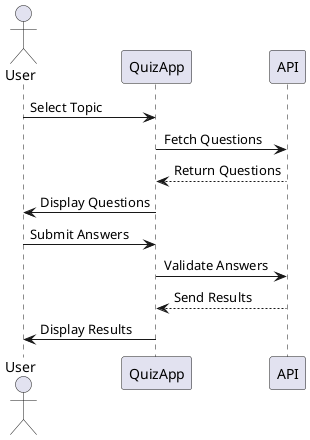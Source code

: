 @startuml
actor User
participant QuizApp
participant API

User -> QuizApp: Select Topic
QuizApp -> API: Fetch Questions
API --> QuizApp: Return Questions
QuizApp -> User: Display Questions
User -> QuizApp: Submit Answers
QuizApp -> API: Validate Answers
API --> QuizApp: Send Results
QuizApp -> User: Display Results
@enduml
